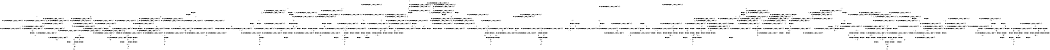 digraph BCG {
size = "7, 10.5";
center = TRUE;
node [shape = circle];
0 [peripheries = 2];
0 -> 1 [label = "EX !0 !ATOMIC_EXCH_BRANCH (1, +1, TRUE, +0, 2, TRUE) !{0, 1, 2}"];
0 -> 2 [label = "EX !2 !ATOMIC_EXCH_BRANCH (1, +0, TRUE, +0, 1, TRUE) !{0, 1, 2}"];
0 -> 3 [label = "EX !1 !ATOMIC_EXCH_BRANCH (1, +0, FALSE, +1, 1, FALSE) !{0, 1, 2}"];
0 -> 4 [label = "EX !0 !ATOMIC_EXCH_BRANCH (1, +1, TRUE, +0, 2, TRUE) !{0, 1, 2}"];
1 -> 5 [label = "EX !2 !ATOMIC_EXCH_BRANCH (1, +0, TRUE, +0, 1, FALSE) !{0, 1, 2}"];
1 -> 6 [label = "EX !1 !ATOMIC_EXCH_BRANCH (1, +0, FALSE, +1, 1, TRUE) !{0, 1, 2}"];
1 -> 7 [label = "TERMINATE !0"];
2 -> 2 [label = "EX !2 !ATOMIC_EXCH_BRANCH (1, +0, TRUE, +0, 1, TRUE) !{0, 1, 2}"];
2 -> 8 [label = "EX !0 !ATOMIC_EXCH_BRANCH (1, +1, TRUE, +0, 2, TRUE) !{0, 1, 2}"];
2 -> 9 [label = "EX !1 !ATOMIC_EXCH_BRANCH (1, +0, FALSE, +1, 1, FALSE) !{0, 1, 2}"];
2 -> 10 [label = "EX !0 !ATOMIC_EXCH_BRANCH (1, +1, TRUE, +0, 2, TRUE) !{0, 1, 2}"];
3 -> 11 [label = "EX !0 !ATOMIC_EXCH_BRANCH (1, +1, TRUE, +0, 2, TRUE) !{0, 1, 2}"];
3 -> 12 [label = "EX !2 !ATOMIC_EXCH_BRANCH (1, +0, TRUE, +0, 1, TRUE) !{0, 1, 2}"];
3 -> 13 [label = "TERMINATE !1"];
3 -> 14 [label = "EX !0 !ATOMIC_EXCH_BRANCH (1, +1, TRUE, +0, 2, TRUE) !{0, 1, 2}"];
4 -> 15 [label = "EX !1 !ATOMIC_EXCH_BRANCH (1, +0, FALSE, +1, 1, TRUE) !{0, 1, 2}"];
4 -> 16 [label = "EX !2 !ATOMIC_EXCH_BRANCH (1, +0, TRUE, +0, 1, FALSE) !{0, 1, 2}"];
4 -> 17 [label = "EX !1 !ATOMIC_EXCH_BRANCH (1, +0, FALSE, +1, 1, TRUE) !{0, 1, 2}"];
4 -> 18 [label = "TERMINATE !0"];
5 -> 19 [label = "EX !1 !ATOMIC_EXCH_BRANCH (1, +0, FALSE, +1, 1, FALSE) !{0, 1, 2}"];
5 -> 20 [label = "TERMINATE !0"];
5 -> 21 [label = "TERMINATE !2"];
6 -> 6 [label = "EX !1 !ATOMIC_EXCH_BRANCH (1, +0, FALSE, +1, 1, TRUE) !{0, 1, 2}"];
6 -> 22 [label = "EX !2 !ATOMIC_EXCH_BRANCH (1, +0, TRUE, +0, 1, FALSE) !{0, 1, 2}"];
6 -> 23 [label = "TERMINATE !0"];
7 -> 24 [label = "EX !2 !ATOMIC_EXCH_BRANCH (1, +0, TRUE, +0, 1, FALSE) !{1, 2}"];
7 -> 25 [label = "EX !1 !ATOMIC_EXCH_BRANCH (1, +0, FALSE, +1, 1, TRUE) !{1, 2}"];
7 -> 26 [label = "EX !1 !ATOMIC_EXCH_BRANCH (1, +0, FALSE, +1, 1, TRUE) !{1, 2}"];
8 -> 5 [label = "EX !2 !ATOMIC_EXCH_BRANCH (1, +0, TRUE, +0, 1, FALSE) !{0, 1, 2}"];
8 -> 27 [label = "EX !1 !ATOMIC_EXCH_BRANCH (1, +0, FALSE, +1, 1, TRUE) !{0, 1, 2}"];
8 -> 28 [label = "TERMINATE !0"];
9 -> 12 [label = "EX !2 !ATOMIC_EXCH_BRANCH (1, +0, TRUE, +0, 1, TRUE) !{0, 1, 2}"];
9 -> 29 [label = "EX !0 !ATOMIC_EXCH_BRANCH (1, +1, TRUE, +0, 2, TRUE) !{0, 1, 2}"];
9 -> 30 [label = "TERMINATE !1"];
9 -> 31 [label = "EX !0 !ATOMIC_EXCH_BRANCH (1, +1, TRUE, +0, 2, TRUE) !{0, 1, 2}"];
10 -> 32 [label = "EX !1 !ATOMIC_EXCH_BRANCH (1, +0, FALSE, +1, 1, TRUE) !{0, 1, 2}"];
10 -> 16 [label = "EX !2 !ATOMIC_EXCH_BRANCH (1, +0, TRUE, +0, 1, FALSE) !{0, 1, 2}"];
10 -> 33 [label = "EX !1 !ATOMIC_EXCH_BRANCH (1, +0, FALSE, +1, 1, TRUE) !{0, 1, 2}"];
10 -> 34 [label = "TERMINATE !0"];
11 -> 35 [label = "EX !2 !ATOMIC_EXCH_BRANCH (1, +0, TRUE, +0, 1, FALSE) !{0, 1, 2}"];
11 -> 36 [label = "TERMINATE !0"];
11 -> 37 [label = "TERMINATE !1"];
12 -> 12 [label = "EX !2 !ATOMIC_EXCH_BRANCH (1, +0, TRUE, +0, 1, TRUE) !{0, 1, 2}"];
12 -> 29 [label = "EX !0 !ATOMIC_EXCH_BRANCH (1, +1, TRUE, +0, 2, TRUE) !{0, 1, 2}"];
12 -> 30 [label = "TERMINATE !1"];
12 -> 31 [label = "EX !0 !ATOMIC_EXCH_BRANCH (1, +1, TRUE, +0, 2, TRUE) !{0, 1, 2}"];
13 -> 38 [label = "EX !0 !ATOMIC_EXCH_BRANCH (1, +1, TRUE, +0, 2, TRUE) !{0, 2}"];
13 -> 39 [label = "EX !2 !ATOMIC_EXCH_BRANCH (1, +0, TRUE, +0, 1, TRUE) !{0, 2}"];
13 -> 40 [label = "EX !0 !ATOMIC_EXCH_BRANCH (1, +1, TRUE, +0, 2, TRUE) !{0, 2}"];
14 -> 41 [label = "EX !2 !ATOMIC_EXCH_BRANCH (1, +0, TRUE, +0, 1, FALSE) !{0, 1, 2}"];
14 -> 42 [label = "TERMINATE !0"];
14 -> 43 [label = "TERMINATE !1"];
15 -> 44 [label = "EX !2 !ATOMIC_EXCH_BRANCH (1, +0, TRUE, +0, 1, FALSE) !{0, 1, 2}"];
15 -> 15 [label = "EX !1 !ATOMIC_EXCH_BRANCH (1, +0, FALSE, +1, 1, TRUE) !{0, 1, 2}"];
15 -> 45 [label = "EX !2 !ATOMIC_EXCH_BRANCH (1, +0, TRUE, +0, 1, FALSE) !{0, 1, 2}"];
15 -> 46 [label = "TERMINATE !0"];
16 -> 47 [label = "EX !1 !ATOMIC_EXCH_BRANCH (1, +0, FALSE, +1, 1, FALSE) !{0, 1, 2}"];
16 -> 48 [label = "EX !1 !ATOMIC_EXCH_BRANCH (1, +0, FALSE, +1, 1, FALSE) !{0, 1, 2}"];
16 -> 49 [label = "TERMINATE !0"];
16 -> 50 [label = "TERMINATE !2"];
17 -> 15 [label = "EX !1 !ATOMIC_EXCH_BRANCH (1, +0, FALSE, +1, 1, TRUE) !{0, 1, 2}"];
17 -> 17 [label = "EX !1 !ATOMIC_EXCH_BRANCH (1, +0, FALSE, +1, 1, TRUE) !{0, 1, 2}"];
17 -> 51 [label = "EX !2 !ATOMIC_EXCH_BRANCH (1, +0, TRUE, +0, 1, FALSE) !{0, 1, 2}"];
17 -> 52 [label = "TERMINATE !0"];
18 -> 53 [label = "EX !2 !ATOMIC_EXCH_BRANCH (1, +0, TRUE, +0, 1, FALSE) !{1, 2}"];
18 -> 54 [label = "EX !1 !ATOMIC_EXCH_BRANCH (1, +0, FALSE, +1, 1, TRUE) !{1, 2}"];
19 -> 55 [label = "TERMINATE !0"];
19 -> 56 [label = "TERMINATE !2"];
19 -> 57 [label = "TERMINATE !1"];
20 -> 58 [label = "EX !1 !ATOMIC_EXCH_BRANCH (1, +0, FALSE, +1, 1, FALSE) !{1, 2}"];
20 -> 59 [label = "TERMINATE !2"];
20 -> 60 [label = "EX !1 !ATOMIC_EXCH_BRANCH (1, +0, FALSE, +1, 1, FALSE) !{1, 2}"];
21 -> 61 [label = "EX !1 !ATOMIC_EXCH_BRANCH (1, +0, FALSE, +1, 1, FALSE) !{0, 1}"];
21 -> 59 [label = "TERMINATE !0"];
22 -> 19 [label = "EX !1 !ATOMIC_EXCH_BRANCH (1, +0, FALSE, +1, 1, FALSE) !{0, 1, 2}"];
22 -> 62 [label = "TERMINATE !0"];
22 -> 63 [label = "TERMINATE !2"];
23 -> 25 [label = "EX !1 !ATOMIC_EXCH_BRANCH (1, +0, FALSE, +1, 1, TRUE) !{1, 2}"];
23 -> 64 [label = "EX !2 !ATOMIC_EXCH_BRANCH (1, +0, TRUE, +0, 1, FALSE) !{1, 2}"];
23 -> 26 [label = "EX !1 !ATOMIC_EXCH_BRANCH (1, +0, FALSE, +1, 1, TRUE) !{1, 2}"];
24 -> 58 [label = "EX !1 !ATOMIC_EXCH_BRANCH (1, +0, FALSE, +1, 1, FALSE) !{1, 2}"];
24 -> 59 [label = "TERMINATE !2"];
24 -> 60 [label = "EX !1 !ATOMIC_EXCH_BRANCH (1, +0, FALSE, +1, 1, FALSE) !{1, 2}"];
25 -> 25 [label = "EX !1 !ATOMIC_EXCH_BRANCH (1, +0, FALSE, +1, 1, TRUE) !{1, 2}"];
25 -> 64 [label = "EX !2 !ATOMIC_EXCH_BRANCH (1, +0, TRUE, +0, 1, FALSE) !{1, 2}"];
25 -> 26 [label = "EX !1 !ATOMIC_EXCH_BRANCH (1, +0, FALSE, +1, 1, TRUE) !{1, 2}"];
26 -> 65 [label = "EX !2 !ATOMIC_EXCH_BRANCH (1, +0, TRUE, +0, 1, FALSE) !{1, 2}"];
26 -> 26 [label = "EX !1 !ATOMIC_EXCH_BRANCH (1, +0, FALSE, +1, 1, TRUE) !{1, 2}"];
26 -> 66 [label = "EX !2 !ATOMIC_EXCH_BRANCH (1, +0, TRUE, +0, 1, FALSE) !{1, 2}"];
27 -> 27 [label = "EX !1 !ATOMIC_EXCH_BRANCH (1, +0, FALSE, +1, 1, TRUE) !{0, 1, 2}"];
27 -> 22 [label = "EX !2 !ATOMIC_EXCH_BRANCH (1, +0, TRUE, +0, 1, FALSE) !{0, 1, 2}"];
27 -> 67 [label = "TERMINATE !0"];
28 -> 24 [label = "EX !2 !ATOMIC_EXCH_BRANCH (1, +0, TRUE, +0, 1, FALSE) !{1, 2}"];
28 -> 68 [label = "EX !1 !ATOMIC_EXCH_BRANCH (1, +0, FALSE, +1, 1, TRUE) !{1, 2}"];
28 -> 69 [label = "EX !1 !ATOMIC_EXCH_BRANCH (1, +0, FALSE, +1, 1, TRUE) !{1, 2}"];
29 -> 35 [label = "EX !2 !ATOMIC_EXCH_BRANCH (1, +0, TRUE, +0, 1, FALSE) !{0, 1, 2}"];
29 -> 70 [label = "TERMINATE !0"];
29 -> 71 [label = "TERMINATE !1"];
30 -> 39 [label = "EX !2 !ATOMIC_EXCH_BRANCH (1, +0, TRUE, +0, 1, TRUE) !{0, 2}"];
30 -> 72 [label = "EX !0 !ATOMIC_EXCH_BRANCH (1, +1, TRUE, +0, 2, TRUE) !{0, 2}"];
30 -> 73 [label = "EX !0 !ATOMIC_EXCH_BRANCH (1, +1, TRUE, +0, 2, TRUE) !{0, 2}"];
31 -> 41 [label = "EX !2 !ATOMIC_EXCH_BRANCH (1, +0, TRUE, +0, 1, FALSE) !{0, 1, 2}"];
31 -> 74 [label = "TERMINATE !0"];
31 -> 75 [label = "TERMINATE !1"];
32 -> 44 [label = "EX !2 !ATOMIC_EXCH_BRANCH (1, +0, TRUE, +0, 1, FALSE) !{0, 1, 2}"];
32 -> 32 [label = "EX !1 !ATOMIC_EXCH_BRANCH (1, +0, FALSE, +1, 1, TRUE) !{0, 1, 2}"];
32 -> 45 [label = "EX !2 !ATOMIC_EXCH_BRANCH (1, +0, TRUE, +0, 1, FALSE) !{0, 1, 2}"];
32 -> 76 [label = "TERMINATE !0"];
33 -> 32 [label = "EX !1 !ATOMIC_EXCH_BRANCH (1, +0, FALSE, +1, 1, TRUE) !{0, 1, 2}"];
33 -> 33 [label = "EX !1 !ATOMIC_EXCH_BRANCH (1, +0, FALSE, +1, 1, TRUE) !{0, 1, 2}"];
33 -> 51 [label = "EX !2 !ATOMIC_EXCH_BRANCH (1, +0, TRUE, +0, 1, FALSE) !{0, 1, 2}"];
33 -> 77 [label = "TERMINATE !0"];
34 -> 53 [label = "EX !2 !ATOMIC_EXCH_BRANCH (1, +0, TRUE, +0, 1, FALSE) !{1, 2}"];
34 -> 78 [label = "EX !1 !ATOMIC_EXCH_BRANCH (1, +0, FALSE, +1, 1, TRUE) !{1, 2}"];
35 -> 55 [label = "TERMINATE !0"];
35 -> 56 [label = "TERMINATE !2"];
35 -> 57 [label = "TERMINATE !1"];
36 -> 79 [label = "EX !2 !ATOMIC_EXCH_BRANCH (1, +0, TRUE, +0, 1, FALSE) !{1, 2}"];
36 -> 80 [label = "TERMINATE !1"];
37 -> 81 [label = "EX !2 !ATOMIC_EXCH_BRANCH (1, +0, TRUE, +0, 1, FALSE) !{0, 2}"];
37 -> 80 [label = "TERMINATE !0"];
38 -> 81 [label = "EX !2 !ATOMIC_EXCH_BRANCH (1, +0, TRUE, +0, 1, FALSE) !{0, 2}"];
38 -> 80 [label = "TERMINATE !0"];
39 -> 39 [label = "EX !2 !ATOMIC_EXCH_BRANCH (1, +0, TRUE, +0, 1, TRUE) !{0, 2}"];
39 -> 72 [label = "EX !0 !ATOMIC_EXCH_BRANCH (1, +1, TRUE, +0, 2, TRUE) !{0, 2}"];
39 -> 73 [label = "EX !0 !ATOMIC_EXCH_BRANCH (1, +1, TRUE, +0, 2, TRUE) !{0, 2}"];
40 -> 82 [label = "EX !2 !ATOMIC_EXCH_BRANCH (1, +0, TRUE, +0, 1, FALSE) !{0, 2}"];
40 -> 83 [label = "EX !2 !ATOMIC_EXCH_BRANCH (1, +0, TRUE, +0, 1, FALSE) !{0, 2}"];
40 -> 84 [label = "TERMINATE !0"];
41 -> 85 [label = "TERMINATE !0"];
41 -> 86 [label = "TERMINATE !2"];
41 -> 87 [label = "TERMINATE !1"];
42 -> 88 [label = "EX !2 !ATOMIC_EXCH_BRANCH (1, +0, TRUE, +0, 1, FALSE) !{1, 2}"];
42 -> 89 [label = "TERMINATE !1"];
43 -> 90 [label = "EX !2 !ATOMIC_EXCH_BRANCH (1, +0, TRUE, +0, 1, FALSE) !{0, 2}"];
43 -> 89 [label = "TERMINATE !0"];
44 -> 91 [label = "EX !1 !ATOMIC_EXCH_BRANCH (1, +0, FALSE, +1, 1, FALSE) !{0, 1, 2}"];
44 -> 92 [label = "TERMINATE !0"];
44 -> 93 [label = "TERMINATE !2"];
45 -> 47 [label = "EX !1 !ATOMIC_EXCH_BRANCH (1, +0, FALSE, +1, 1, FALSE) !{0, 1, 2}"];
45 -> 94 [label = "TERMINATE !0"];
45 -> 95 [label = "TERMINATE !2"];
46 -> 96 [label = "EX !1 !ATOMIC_EXCH_BRANCH (1, +0, FALSE, +1, 1, TRUE) !{1, 2}"];
46 -> 97 [label = "EX !2 !ATOMIC_EXCH_BRANCH (1, +0, TRUE, +0, 1, FALSE) !{1, 2}"];
47 -> 98 [label = "TERMINATE !0"];
47 -> 99 [label = "TERMINATE !2"];
47 -> 100 [label = "TERMINATE !1"];
48 -> 85 [label = "TERMINATE !0"];
48 -> 86 [label = "TERMINATE !2"];
48 -> 87 [label = "TERMINATE !1"];
49 -> 101 [label = "EX !1 !ATOMIC_EXCH_BRANCH (1, +0, FALSE, +1, 1, FALSE) !{1, 2}"];
49 -> 102 [label = "TERMINATE !2"];
50 -> 103 [label = "EX !1 !ATOMIC_EXCH_BRANCH (1, +0, FALSE, +1, 1, FALSE) !{0, 1}"];
50 -> 102 [label = "TERMINATE !0"];
51 -> 47 [label = "EX !1 !ATOMIC_EXCH_BRANCH (1, +0, FALSE, +1, 1, FALSE) !{0, 1, 2}"];
51 -> 48 [label = "EX !1 !ATOMIC_EXCH_BRANCH (1, +0, FALSE, +1, 1, FALSE) !{0, 1, 2}"];
51 -> 104 [label = "TERMINATE !0"];
51 -> 105 [label = "TERMINATE !2"];
52 -> 54 [label = "EX !1 !ATOMIC_EXCH_BRANCH (1, +0, FALSE, +1, 1, TRUE) !{1, 2}"];
52 -> 106 [label = "EX !2 !ATOMIC_EXCH_BRANCH (1, +0, TRUE, +0, 1, FALSE) !{1, 2}"];
53 -> 101 [label = "EX !1 !ATOMIC_EXCH_BRANCH (1, +0, FALSE, +1, 1, FALSE) !{1, 2}"];
53 -> 102 [label = "TERMINATE !2"];
54 -> 54 [label = "EX !1 !ATOMIC_EXCH_BRANCH (1, +0, FALSE, +1, 1, TRUE) !{1, 2}"];
54 -> 106 [label = "EX !2 !ATOMIC_EXCH_BRANCH (1, +0, TRUE, +0, 1, FALSE) !{1, 2}"];
55 -> 107 [label = "TERMINATE !2"];
55 -> 108 [label = "TERMINATE !1"];
56 -> 107 [label = "TERMINATE !0"];
56 -> 109 [label = "TERMINATE !1"];
57 -> 108 [label = "TERMINATE !0"];
57 -> 109 [label = "TERMINATE !2"];
58 -> 107 [label = "TERMINATE !2"];
58 -> 108 [label = "TERMINATE !1"];
59 -> 110 [label = "EX !1 !ATOMIC_EXCH_BRANCH (1, +0, FALSE, +1, 1, FALSE) !{1}"];
59 -> 111 [label = "EX !1 !ATOMIC_EXCH_BRANCH (1, +0, FALSE, +1, 1, FALSE) !{1}"];
60 -> 112 [label = "TERMINATE !2"];
60 -> 113 [label = "TERMINATE !1"];
61 -> 107 [label = "TERMINATE !0"];
61 -> 109 [label = "TERMINATE !1"];
62 -> 58 [label = "EX !1 !ATOMIC_EXCH_BRANCH (1, +0, FALSE, +1, 1, FALSE) !{1, 2}"];
62 -> 114 [label = "TERMINATE !2"];
62 -> 60 [label = "EX !1 !ATOMIC_EXCH_BRANCH (1, +0, FALSE, +1, 1, FALSE) !{1, 2}"];
63 -> 61 [label = "EX !1 !ATOMIC_EXCH_BRANCH (1, +0, FALSE, +1, 1, FALSE) !{0, 1}"];
63 -> 114 [label = "TERMINATE !0"];
64 -> 58 [label = "EX !1 !ATOMIC_EXCH_BRANCH (1, +0, FALSE, +1, 1, FALSE) !{1, 2}"];
64 -> 114 [label = "TERMINATE !2"];
64 -> 60 [label = "EX !1 !ATOMIC_EXCH_BRANCH (1, +0, FALSE, +1, 1, FALSE) !{1, 2}"];
65 -> 115 [label = "EX !1 !ATOMIC_EXCH_BRANCH (1, +0, FALSE, +1, 1, FALSE) !{1, 2}"];
65 -> 116 [label = "TERMINATE !2"];
65 -> 60 [label = "EX !1 !ATOMIC_EXCH_BRANCH (1, +0, FALSE, +1, 1, FALSE) !{1, 2}"];
66 -> 60 [label = "EX !1 !ATOMIC_EXCH_BRANCH (1, +0, FALSE, +1, 1, FALSE) !{1, 2}"];
66 -> 117 [label = "TERMINATE !2"];
67 -> 68 [label = "EX !1 !ATOMIC_EXCH_BRANCH (1, +0, FALSE, +1, 1, TRUE) !{1, 2}"];
67 -> 64 [label = "EX !2 !ATOMIC_EXCH_BRANCH (1, +0, TRUE, +0, 1, FALSE) !{1, 2}"];
67 -> 69 [label = "EX !1 !ATOMIC_EXCH_BRANCH (1, +0, FALSE, +1, 1, TRUE) !{1, 2}"];
68 -> 68 [label = "EX !1 !ATOMIC_EXCH_BRANCH (1, +0, FALSE, +1, 1, TRUE) !{1, 2}"];
68 -> 64 [label = "EX !2 !ATOMIC_EXCH_BRANCH (1, +0, TRUE, +0, 1, FALSE) !{1, 2}"];
68 -> 69 [label = "EX !1 !ATOMIC_EXCH_BRANCH (1, +0, FALSE, +1, 1, TRUE) !{1, 2}"];
69 -> 65 [label = "EX !2 !ATOMIC_EXCH_BRANCH (1, +0, TRUE, +0, 1, FALSE) !{1, 2}"];
69 -> 69 [label = "EX !1 !ATOMIC_EXCH_BRANCH (1, +0, FALSE, +1, 1, TRUE) !{1, 2}"];
69 -> 66 [label = "EX !2 !ATOMIC_EXCH_BRANCH (1, +0, TRUE, +0, 1, FALSE) !{1, 2}"];
70 -> 79 [label = "EX !2 !ATOMIC_EXCH_BRANCH (1, +0, TRUE, +0, 1, FALSE) !{1, 2}"];
70 -> 118 [label = "TERMINATE !1"];
71 -> 81 [label = "EX !2 !ATOMIC_EXCH_BRANCH (1, +0, TRUE, +0, 1, FALSE) !{0, 2}"];
71 -> 118 [label = "TERMINATE !0"];
72 -> 81 [label = "EX !2 !ATOMIC_EXCH_BRANCH (1, +0, TRUE, +0, 1, FALSE) !{0, 2}"];
72 -> 118 [label = "TERMINATE !0"];
73 -> 82 [label = "EX !2 !ATOMIC_EXCH_BRANCH (1, +0, TRUE, +0, 1, FALSE) !{0, 2}"];
73 -> 83 [label = "EX !2 !ATOMIC_EXCH_BRANCH (1, +0, TRUE, +0, 1, FALSE) !{0, 2}"];
73 -> 119 [label = "TERMINATE !0"];
74 -> 88 [label = "EX !2 !ATOMIC_EXCH_BRANCH (1, +0, TRUE, +0, 1, FALSE) !{1, 2}"];
74 -> 120 [label = "TERMINATE !1"];
75 -> 90 [label = "EX !2 !ATOMIC_EXCH_BRANCH (1, +0, TRUE, +0, 1, FALSE) !{0, 2}"];
75 -> 120 [label = "TERMINATE !0"];
76 -> 121 [label = "EX !1 !ATOMIC_EXCH_BRANCH (1, +0, FALSE, +1, 1, TRUE) !{1, 2}"];
76 -> 97 [label = "EX !2 !ATOMIC_EXCH_BRANCH (1, +0, TRUE, +0, 1, FALSE) !{1, 2}"];
77 -> 78 [label = "EX !1 !ATOMIC_EXCH_BRANCH (1, +0, FALSE, +1, 1, TRUE) !{1, 2}"];
77 -> 106 [label = "EX !2 !ATOMIC_EXCH_BRANCH (1, +0, TRUE, +0, 1, FALSE) !{1, 2}"];
78 -> 78 [label = "EX !1 !ATOMIC_EXCH_BRANCH (1, +0, FALSE, +1, 1, TRUE) !{1, 2}"];
78 -> 106 [label = "EX !2 !ATOMIC_EXCH_BRANCH (1, +0, TRUE, +0, 1, FALSE) !{1, 2}"];
79 -> 107 [label = "TERMINATE !2"];
79 -> 108 [label = "TERMINATE !1"];
80 -> 122 [label = "EX !2 !ATOMIC_EXCH_BRANCH (1, +0, TRUE, +0, 1, FALSE) !{2}"];
80 -> 123 [label = "EX !2 !ATOMIC_EXCH_BRANCH (1, +0, TRUE, +0, 1, FALSE) !{2}"];
81 -> 108 [label = "TERMINATE !0"];
81 -> 109 [label = "TERMINATE !2"];
82 -> 124 [label = "TERMINATE !0"];
82 -> 125 [label = "TERMINATE !2"];
83 -> 126 [label = "TERMINATE !0"];
83 -> 127 [label = "TERMINATE !2"];
84 -> 128 [label = "EX !2 !ATOMIC_EXCH_BRANCH (1, +0, TRUE, +0, 1, FALSE) !{2}"];
85 -> 129 [label = "TERMINATE !2"];
85 -> 130 [label = "TERMINATE !1"];
86 -> 129 [label = "TERMINATE !0"];
86 -> 131 [label = "TERMINATE !1"];
87 -> 130 [label = "TERMINATE !0"];
87 -> 131 [label = "TERMINATE !2"];
88 -> 129 [label = "TERMINATE !2"];
88 -> 130 [label = "TERMINATE !1"];
89 -> 132 [label = "EX !2 !ATOMIC_EXCH_BRANCH (1, +0, TRUE, +0, 1, FALSE) !{2}"];
90 -> 130 [label = "TERMINATE !0"];
90 -> 131 [label = "TERMINATE !2"];
91 -> 133 [label = "TERMINATE !0"];
91 -> 134 [label = "TERMINATE !2"];
91 -> 135 [label = "TERMINATE !1"];
92 -> 136 [label = "EX !1 !ATOMIC_EXCH_BRANCH (1, +0, FALSE, +1, 1, FALSE) !{1, 2}"];
92 -> 137 [label = "TERMINATE !2"];
93 -> 138 [label = "EX !1 !ATOMIC_EXCH_BRANCH (1, +0, FALSE, +1, 1, FALSE) !{0, 1}"];
93 -> 137 [label = "TERMINATE !0"];
94 -> 139 [label = "EX !1 !ATOMIC_EXCH_BRANCH (1, +0, FALSE, +1, 1, FALSE) !{1, 2}"];
94 -> 140 [label = "TERMINATE !2"];
95 -> 141 [label = "EX !1 !ATOMIC_EXCH_BRANCH (1, +0, FALSE, +1, 1, FALSE) !{0, 1}"];
95 -> 140 [label = "TERMINATE !0"];
96 -> 96 [label = "EX !1 !ATOMIC_EXCH_BRANCH (1, +0, FALSE, +1, 1, TRUE) !{1, 2}"];
96 -> 97 [label = "EX !2 !ATOMIC_EXCH_BRANCH (1, +0, TRUE, +0, 1, FALSE) !{1, 2}"];
97 -> 139 [label = "EX !1 !ATOMIC_EXCH_BRANCH (1, +0, FALSE, +1, 1, FALSE) !{1, 2}"];
97 -> 140 [label = "TERMINATE !2"];
98 -> 142 [label = "TERMINATE !2"];
98 -> 143 [label = "TERMINATE !1"];
99 -> 142 [label = "TERMINATE !0"];
99 -> 144 [label = "TERMINATE !1"];
100 -> 143 [label = "TERMINATE !0"];
100 -> 144 [label = "TERMINATE !2"];
101 -> 129 [label = "TERMINATE !2"];
101 -> 130 [label = "TERMINATE !1"];
102 -> 145 [label = "EX !1 !ATOMIC_EXCH_BRANCH (1, +0, FALSE, +1, 1, FALSE) !{1}"];
103 -> 129 [label = "TERMINATE !0"];
103 -> 131 [label = "TERMINATE !1"];
104 -> 101 [label = "EX !1 !ATOMIC_EXCH_BRANCH (1, +0, FALSE, +1, 1, FALSE) !{1, 2}"];
104 -> 146 [label = "TERMINATE !2"];
105 -> 103 [label = "EX !1 !ATOMIC_EXCH_BRANCH (1, +0, FALSE, +1, 1, FALSE) !{0, 1}"];
105 -> 146 [label = "TERMINATE !0"];
106 -> 101 [label = "EX !1 !ATOMIC_EXCH_BRANCH (1, +0, FALSE, +1, 1, FALSE) !{1, 2}"];
106 -> 146 [label = "TERMINATE !2"];
107 -> 147 [label = "TERMINATE !1"];
108 -> 147 [label = "TERMINATE !2"];
109 -> 147 [label = "TERMINATE !0"];
110 -> 147 [label = "TERMINATE !1"];
111 -> 148 [label = "TERMINATE !1"];
112 -> 149 [label = "TERMINATE !1"];
113 -> 149 [label = "TERMINATE !2"];
114 -> 110 [label = "EX !1 !ATOMIC_EXCH_BRANCH (1, +0, FALSE, +1, 1, FALSE) !{1}"];
114 -> 111 [label = "EX !1 !ATOMIC_EXCH_BRANCH (1, +0, FALSE, +1, 1, FALSE) !{1}"];
115 -> 150 [label = "TERMINATE !2"];
115 -> 151 [label = "TERMINATE !1"];
116 -> 152 [label = "EX !1 !ATOMIC_EXCH_BRANCH (1, +0, FALSE, +1, 1, FALSE) !{1}"];
117 -> 153 [label = "EX !1 !ATOMIC_EXCH_BRANCH (1, +0, FALSE, +1, 1, FALSE) !{1}"];
118 -> 122 [label = "EX !2 !ATOMIC_EXCH_BRANCH (1, +0, TRUE, +0, 1, FALSE) !{2}"];
118 -> 123 [label = "EX !2 !ATOMIC_EXCH_BRANCH (1, +0, TRUE, +0, 1, FALSE) !{2}"];
119 -> 128 [label = "EX !2 !ATOMIC_EXCH_BRANCH (1, +0, TRUE, +0, 1, FALSE) !{2}"];
120 -> 132 [label = "EX !2 !ATOMIC_EXCH_BRANCH (1, +0, TRUE, +0, 1, FALSE) !{2}"];
121 -> 121 [label = "EX !1 !ATOMIC_EXCH_BRANCH (1, +0, FALSE, +1, 1, TRUE) !{1, 2}"];
121 -> 97 [label = "EX !2 !ATOMIC_EXCH_BRANCH (1, +0, TRUE, +0, 1, FALSE) !{1, 2}"];
122 -> 147 [label = "TERMINATE !2"];
123 -> 154 [label = "TERMINATE !2"];
124 -> 155 [label = "TERMINATE !2"];
125 -> 155 [label = "TERMINATE !0"];
126 -> 156 [label = "TERMINATE !2"];
127 -> 156 [label = "TERMINATE !0"];
128 -> 156 [label = "TERMINATE !2"];
129 -> 157 [label = "TERMINATE !1"];
130 -> 157 [label = "TERMINATE !2"];
131 -> 157 [label = "TERMINATE !0"];
132 -> 157 [label = "TERMINATE !2"];
133 -> 158 [label = "TERMINATE !2"];
133 -> 159 [label = "TERMINATE !1"];
134 -> 158 [label = "TERMINATE !0"];
134 -> 160 [label = "TERMINATE !1"];
135 -> 159 [label = "TERMINATE !0"];
135 -> 160 [label = "TERMINATE !2"];
136 -> 158 [label = "TERMINATE !2"];
136 -> 159 [label = "TERMINATE !1"];
137 -> 161 [label = "EX !1 !ATOMIC_EXCH_BRANCH (1, +0, FALSE, +1, 1, FALSE) !{1}"];
138 -> 158 [label = "TERMINATE !0"];
138 -> 160 [label = "TERMINATE !1"];
139 -> 142 [label = "TERMINATE !2"];
139 -> 143 [label = "TERMINATE !1"];
140 -> 162 [label = "EX !1 !ATOMIC_EXCH_BRANCH (1, +0, FALSE, +1, 1, FALSE) !{1}"];
141 -> 142 [label = "TERMINATE !0"];
141 -> 144 [label = "TERMINATE !1"];
142 -> 163 [label = "TERMINATE !1"];
143 -> 163 [label = "TERMINATE !2"];
144 -> 163 [label = "TERMINATE !0"];
145 -> 157 [label = "TERMINATE !1"];
146 -> 145 [label = "EX !1 !ATOMIC_EXCH_BRANCH (1, +0, FALSE, +1, 1, FALSE) !{1}"];
147 -> 164 [label = "exit"];
148 -> 165 [label = "exit"];
149 -> 166 [label = "exit"];
150 -> 167 [label = "TERMINATE !1"];
151 -> 167 [label = "TERMINATE !2"];
152 -> 167 [label = "TERMINATE !1"];
153 -> 149 [label = "TERMINATE !1"];
154 -> 168 [label = "exit"];
155 -> 169 [label = "exit"];
156 -> 170 [label = "exit"];
157 -> 171 [label = "exit"];
158 -> 172 [label = "TERMINATE !1"];
159 -> 172 [label = "TERMINATE !2"];
160 -> 172 [label = "TERMINATE !0"];
161 -> 172 [label = "TERMINATE !1"];
162 -> 163 [label = "TERMINATE !1"];
163 -> 173 [label = "exit"];
167 -> 174 [label = "exit"];
172 -> 175 [label = "exit"];
}
